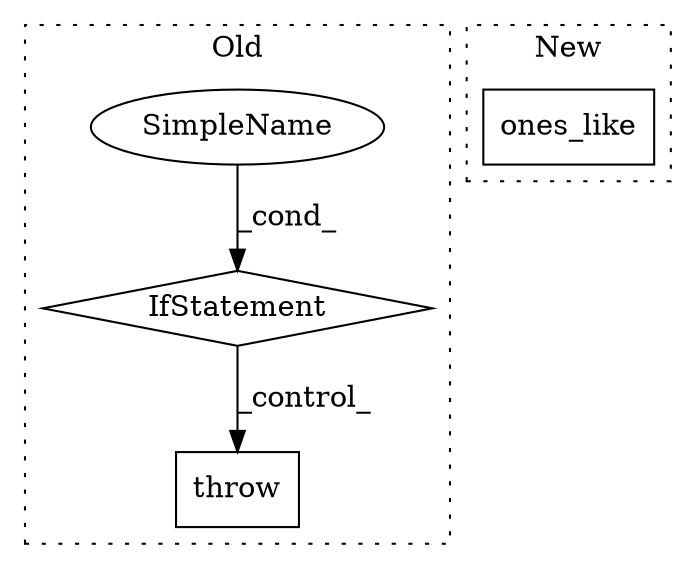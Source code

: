 digraph G {
subgraph cluster0 {
1 [label="throw" a="53" s="9814" l="6" shape="box"];
3 [label="IfStatement" a="25" s="9777,9802" l="4,2" shape="diamond"];
4 [label="SimpleName" a="42" s="" l="" shape="ellipse"];
label = "Old";
style="dotted";
}
subgraph cluster1 {
2 [label="ones_like" a="32" s="10006,10024" l="10,1" shape="box"];
label = "New";
style="dotted";
}
3 -> 1 [label="_control_"];
4 -> 3 [label="_cond_"];
}